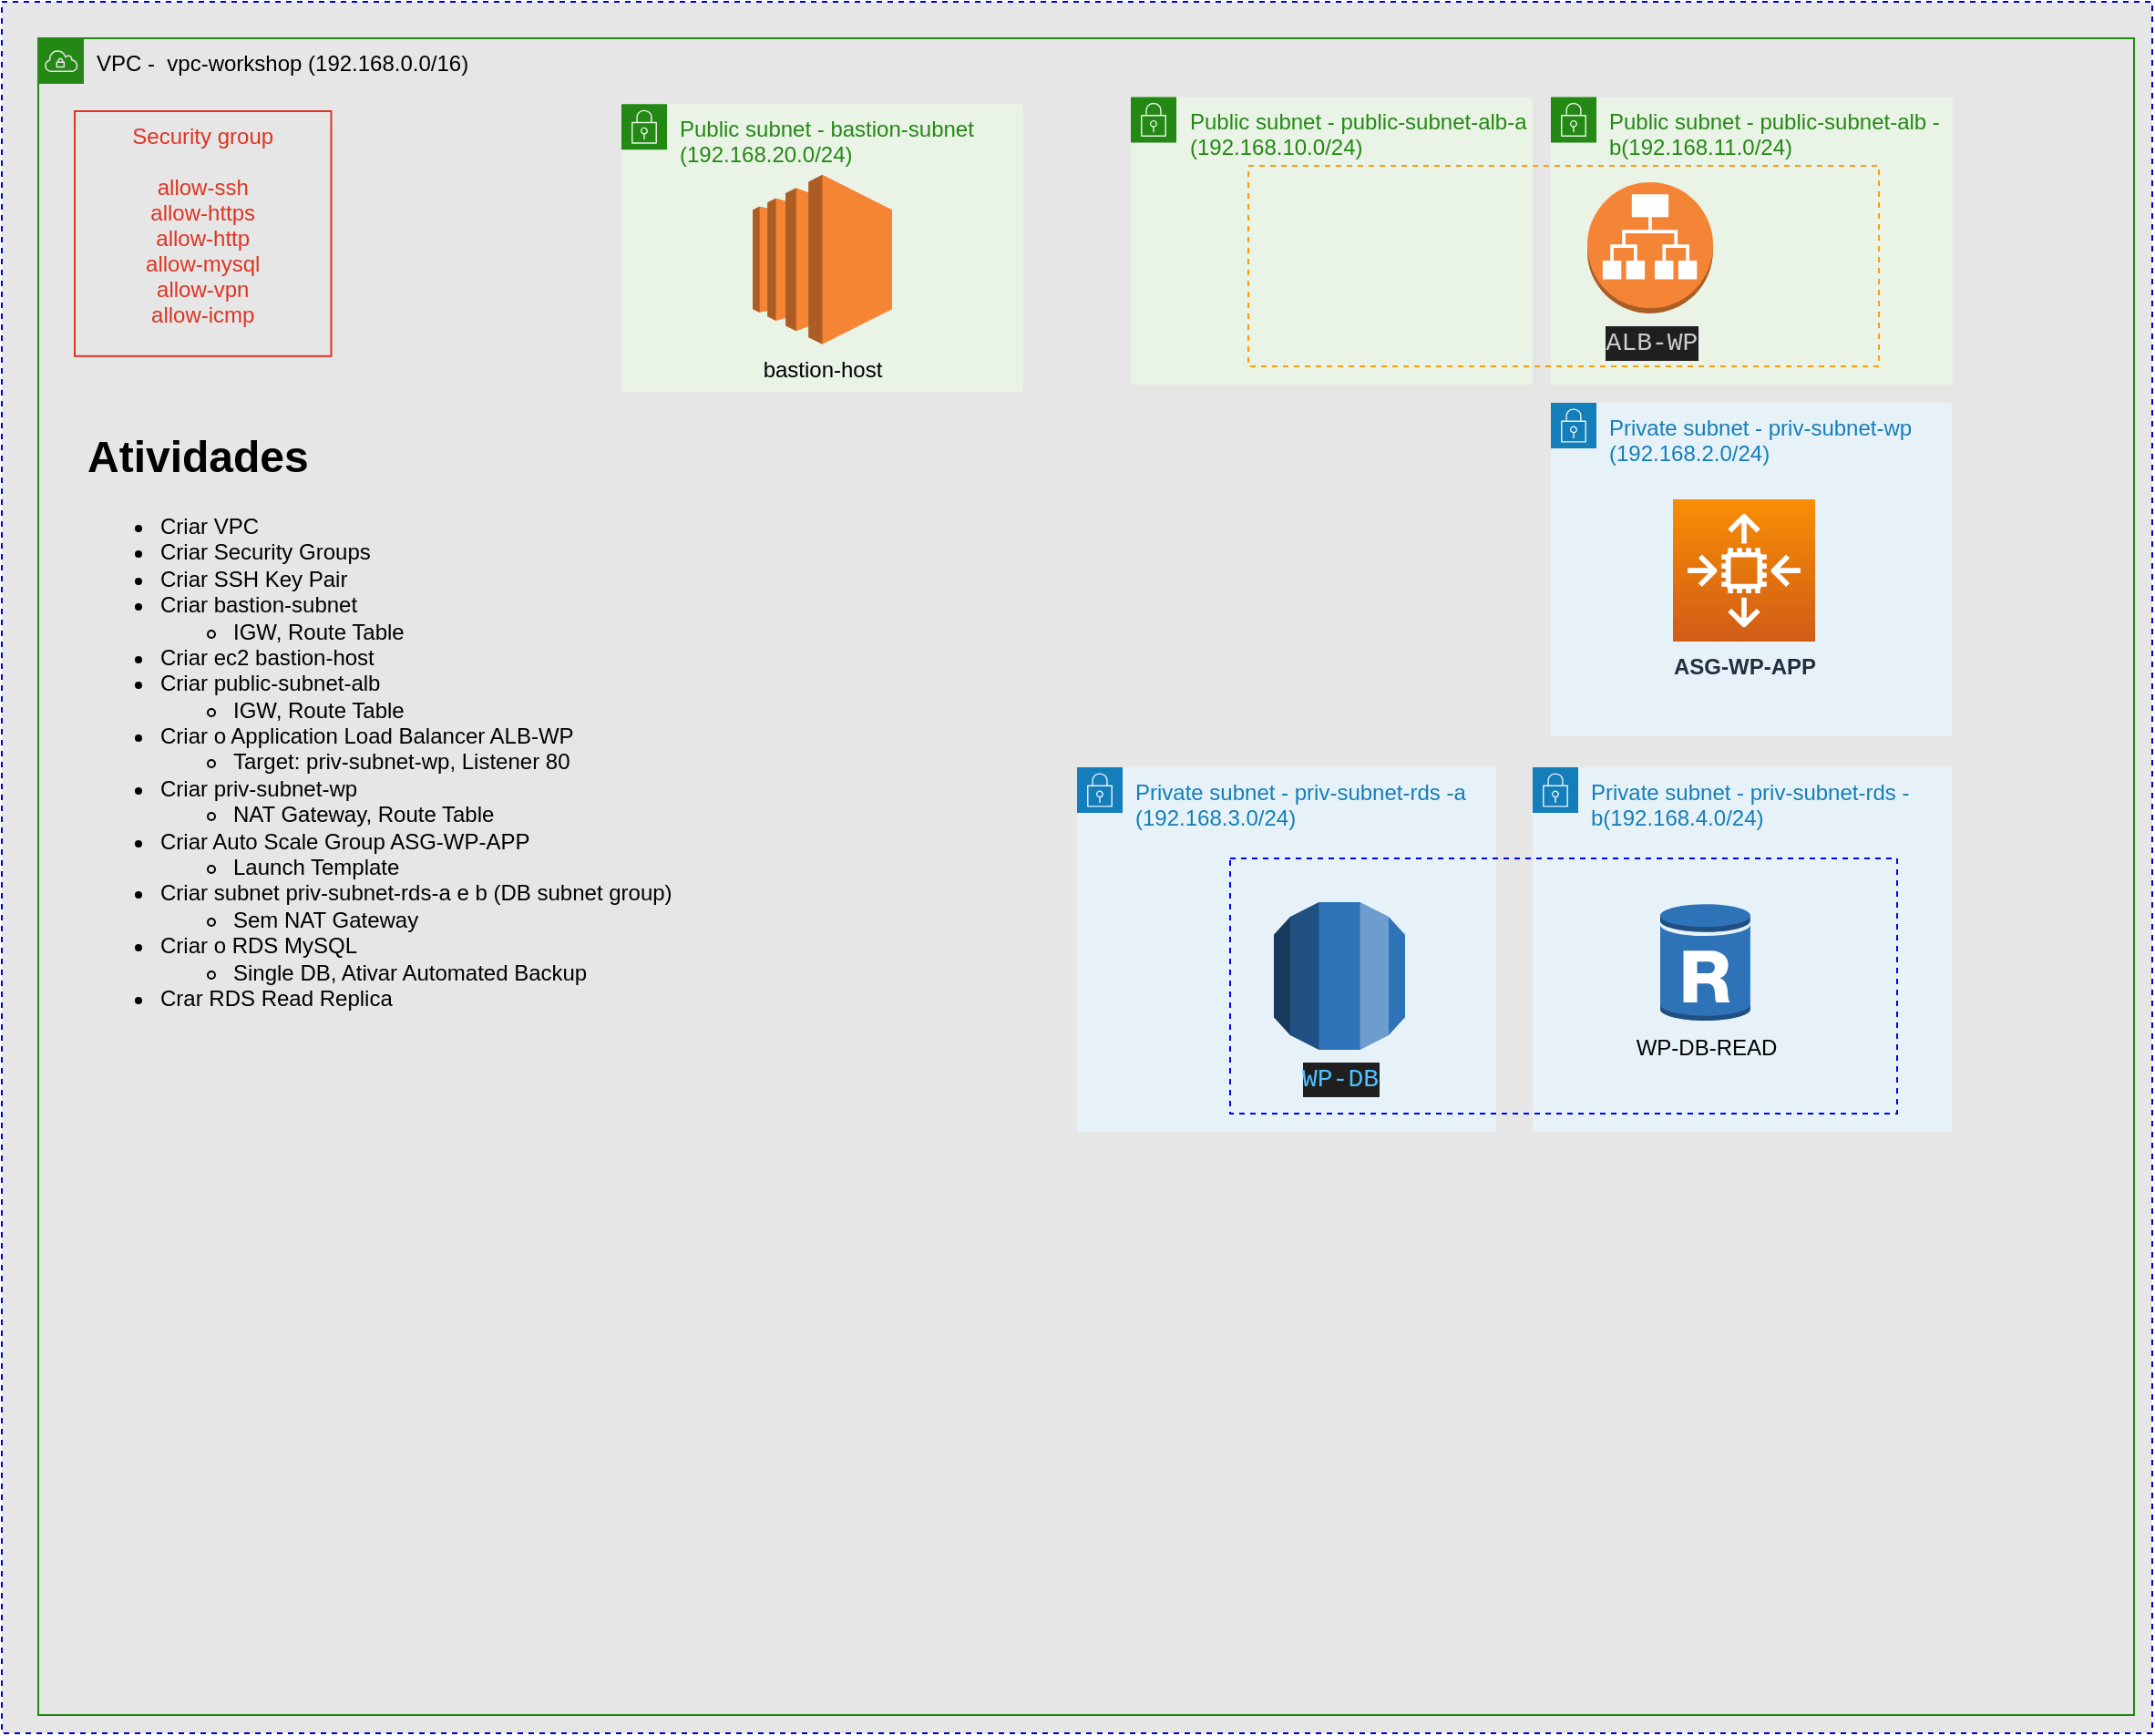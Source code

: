 <mxfile>
    <diagram id="xUTLwPF7feOlR4_8fToR" name="Page-1">
        <mxGraphModel dx="2493" dy="430" grid="1" gridSize="10" guides="1" tooltips="1" connect="1" arrows="1" fold="1" page="1" pageScale="1" pageWidth="827" pageHeight="1169" math="0" shadow="0">
            <root>
                <mxCell id="0"/>
                <mxCell id="1" parent="0"/>
                <mxCell id="25" value="" style="rounded=0;whiteSpace=wrap;html=1;dashed=1;strokeColor=#0000CC;fontColor=#0000CC;fillColor=#E6E6E6;movable=0;resizable=0;rotatable=0;deletable=0;editable=0;connectable=0;" parent="1" vertex="1">
                    <mxGeometry x="-380" y="10" width="1180" height="950" as="geometry"/>
                </mxCell>
                <mxCell id="3" value="Public subnet -&amp;nbsp;public-subnet-alb -b(192.168.11.0/24)" style="points=[[0,0],[0.25,0],[0.5,0],[0.75,0],[1,0],[1,0.25],[1,0.5],[1,0.75],[1,1],[0.75,1],[0.5,1],[0.25,1],[0,1],[0,0.75],[0,0.5],[0,0.25]];outlineConnect=0;gradientColor=none;html=1;whiteSpace=wrap;fontSize=12;fontStyle=0;container=1;pointerEvents=0;collapsible=0;recursiveResize=0;shape=mxgraph.aws4.group;grIcon=mxgraph.aws4.group_security_group;grStroke=0;strokeColor=#248814;fillColor=#E9F3E6;verticalAlign=top;align=left;spacingLeft=30;fontColor=#248814;dashed=0;" parent="1" vertex="1">
                    <mxGeometry x="470" y="62.21" width="220.5" height="157.79" as="geometry"/>
                </mxCell>
                <mxCell id="4" value="Private subnet -&amp;nbsp;priv-subnet-rds -b(192.168.4.0/24)" style="points=[[0,0],[0.25,0],[0.5,0],[0.75,0],[1,0],[1,0.25],[1,0.5],[1,0.75],[1,1],[0.75,1],[0.5,1],[0.25,1],[0,1],[0,0.75],[0,0.5],[0,0.25]];outlineConnect=0;gradientColor=none;html=1;whiteSpace=wrap;fontSize=12;fontStyle=0;container=1;pointerEvents=0;collapsible=0;recursiveResize=0;shape=mxgraph.aws4.group;grIcon=mxgraph.aws4.group_security_group;grStroke=0;strokeColor=#147EBA;fillColor=#E6F2F8;verticalAlign=top;align=left;spacingLeft=30;fontColor=#147EBA;dashed=0;" parent="1" vertex="1">
                    <mxGeometry x="460" y="430" width="230" height="200" as="geometry"/>
                </mxCell>
                <mxCell id="32" value="" style="group;movable=0;resizable=0;rotatable=0;deletable=0;editable=0;connectable=0;" parent="1" vertex="1" connectable="0">
                    <mxGeometry x="-360" y="30" width="1150" height="920" as="geometry"/>
                </mxCell>
                <mxCell id="26" value="&lt;font color=&quot;#000000&quot;&gt;VPC -&amp;nbsp; vpc-workshop (192.168.0.0/16)&lt;/font&gt;" style="points=[[0,0],[0.25,0],[0.5,0],[0.75,0],[1,0],[1,0.25],[1,0.5],[1,0.75],[1,1],[0.75,1],[0.5,1],[0.25,1],[0,1],[0,0.75],[0,0.5],[0,0.25]];outlineConnect=0;gradientColor=none;html=1;whiteSpace=wrap;fontSize=12;fontStyle=0;container=1;pointerEvents=0;collapsible=0;recursiveResize=0;shape=mxgraph.aws4.group;grIcon=mxgraph.aws4.group_vpc;strokeColor=#248814;fillColor=none;verticalAlign=top;align=left;spacingLeft=30;fontColor=#AAB7B8;dashed=0;" parent="32" vertex="1">
                    <mxGeometry width="1150.0" height="920.0" as="geometry"/>
                </mxCell>
                <mxCell id="39" value="&lt;h1&gt;Atividades&lt;/h1&gt;&lt;p&gt;&lt;/p&gt;&lt;ul&gt;&lt;li&gt;Criar VPC&lt;/li&gt;&lt;li&gt;Criar Security Groups&lt;/li&gt;&lt;li&gt;Criar SSH Key Pair&lt;/li&gt;&lt;li&gt;Criar bastion-subnet&lt;/li&gt;&lt;ul&gt;&lt;li&gt;IGW, Route Table&lt;/li&gt;&lt;/ul&gt;&lt;li&gt;Criar ec2 bastion-host&lt;/li&gt;&lt;li&gt;Criar public-subnet-alb&lt;/li&gt;&lt;ul&gt;&lt;li&gt;IGW, Route Table&lt;/li&gt;&lt;/ul&gt;&lt;li&gt;Criar o Application Load Balancer ALB-WP&lt;/li&gt;&lt;ul&gt;&lt;li&gt;Target: priv-subnet-wp, Listener 80&lt;/li&gt;&lt;/ul&gt;&lt;li&gt;Criar priv-subnet-wp&lt;/li&gt;&lt;ul&gt;&lt;li&gt;NAT Gateway, Route Table&lt;/li&gt;&lt;/ul&gt;&lt;li&gt;Criar Auto Scale Group ASG-WP-APP&lt;/li&gt;&lt;ul&gt;&lt;li&gt;Launch Template&lt;/li&gt;&lt;/ul&gt;&lt;li&gt;Criar subnet priv-subnet-rds-a e b (DB subnet group)&lt;/li&gt;&lt;ul&gt;&lt;li&gt;Sem NAT Gateway&lt;/li&gt;&lt;/ul&gt;&lt;li&gt;Criar o RDS MySQL&lt;/li&gt;&lt;ul&gt;&lt;li&gt;Single DB, Ativar Automated Backup&lt;/li&gt;&lt;/ul&gt;&lt;li&gt;Crar RDS Read Replica&lt;/li&gt;&lt;/ul&gt;&lt;p&gt;&lt;/p&gt;" style="text;html=1;strokeColor=none;fillColor=none;spacing=5;spacingTop=-20;whiteSpace=wrap;overflow=hidden;rounded=0;fontColor=#000000;" parent="26" vertex="1">
                    <mxGeometry x="22" y="210" width="488" height="680" as="geometry"/>
                </mxCell>
                <mxCell id="40" value="Private subnet -&amp;nbsp;priv-subnet-rds -a (192.168.3.0/24)" style="points=[[0,0],[0.25,0],[0.5,0],[0.75,0],[1,0],[1,0.25],[1,0.5],[1,0.75],[1,1],[0.75,1],[0.5,1],[0.25,1],[0,1],[0,0.75],[0,0.5],[0,0.25]];outlineConnect=0;gradientColor=none;html=1;whiteSpace=wrap;fontSize=12;fontStyle=0;container=1;pointerEvents=0;collapsible=0;recursiveResize=0;shape=mxgraph.aws4.group;grIcon=mxgraph.aws4.group_security_group;grStroke=0;strokeColor=#147EBA;fillColor=#E6F2F8;verticalAlign=top;align=left;spacingLeft=30;fontColor=#147EBA;dashed=0;" parent="26" vertex="1">
                    <mxGeometry x="570" y="400" width="230" height="200" as="geometry"/>
                </mxCell>
                <mxCell id="41" value="&lt;div style=&quot;color: rgb(204, 204, 204); background-color: rgb(31, 31, 31); font-family: Consolas, &amp;quot;Courier New&amp;quot;, monospace; font-size: 14px; line-height: 19px;&quot;&gt;&lt;span style=&quot;color: #4fc1ff;&quot;&gt;WP-DB&lt;/span&gt;&lt;/div&gt;" style="outlineConnect=0;dashed=0;verticalLabelPosition=bottom;verticalAlign=top;align=center;html=1;shape=mxgraph.aws3.rds;fillColor=#2E73B8;gradientColor=none;" parent="26" vertex="1">
                    <mxGeometry x="678" y="474" width="72" height="81" as="geometry"/>
                </mxCell>
                <mxCell id="43" value="" style="rounded=0;whiteSpace=wrap;html=1;fontColor=#000000;fillColor=none;dashed=1;strokeColor=#0000FF;" parent="26" vertex="1">
                    <mxGeometry x="654" y="450" width="366" height="140" as="geometry"/>
                </mxCell>
                <mxCell id="45" value="WP-DB-READ" style="outlineConnect=0;dashed=0;verticalLabelPosition=bottom;verticalAlign=top;align=center;html=1;shape=mxgraph.aws3.rds_db_instance_read_replica;fillColor=#2E73B8;gradientColor=none;strokeColor=#0000FF;fontColor=#000000;" parent="32" vertex="1">
                    <mxGeometry x="890" y="474" width="49.5" height="66" as="geometry"/>
                </mxCell>
                <mxCell id="2" value="&lt;div style=&quot;color: rgb(204, 204, 204); background-color: rgb(31, 31, 31); font-family: Consolas, &amp;quot;Courier New&amp;quot;, monospace; font-size: 14px; line-height: 19px;&quot;&gt;ALB-WP&lt;/div&gt;" style="outlineConnect=0;dashed=0;verticalLabelPosition=bottom;verticalAlign=top;align=center;html=1;shape=mxgraph.aws3.application_load_balancer;fillColor=#F58536;gradientColor=none;" parent="32" vertex="1">
                    <mxGeometry x="850" y="78.99" width="69" height="72" as="geometry"/>
                </mxCell>
                <mxCell id="7" value="Private subnet -&amp;nbsp;priv-subnet-wp (192.168.2.0/24)" style="points=[[0,0],[0.25,0],[0.5,0],[0.75,0],[1,0],[1,0.25],[1,0.5],[1,0.75],[1,1],[0.75,1],[0.5,1],[0.25,1],[0,1],[0,0.75],[0,0.5],[0,0.25]];outlineConnect=0;gradientColor=none;html=1;whiteSpace=wrap;fontSize=12;fontStyle=0;container=1;pointerEvents=0;collapsible=0;recursiveResize=0;shape=mxgraph.aws4.group;grIcon=mxgraph.aws4.group_security_group;grStroke=0;strokeColor=#147EBA;fillColor=#E6F2F8;verticalAlign=top;align=left;spacingLeft=30;fontColor=#147EBA;dashed=0;" parent="1" vertex="1">
                    <mxGeometry x="470" y="230" width="220" height="183.05" as="geometry"/>
                </mxCell>
                <mxCell id="34" value="&lt;b&gt;ASG-WP-APP&lt;/b&gt;" style="sketch=0;points=[[0,0,0],[0.25,0,0],[0.5,0,0],[0.75,0,0],[1,0,0],[0,1,0],[0.25,1,0],[0.5,1,0],[0.75,1,0],[1,1,0],[0,0.25,0],[0,0.5,0],[0,0.75,0],[1,0.25,0],[1,0.5,0],[1,0.75,0]];outlineConnect=0;fontColor=#232F3E;gradientColor=#F78E04;gradientDirection=north;fillColor=#D05C17;strokeColor=#ffffff;dashed=0;verticalLabelPosition=bottom;verticalAlign=top;align=center;html=1;fontSize=12;fontStyle=0;aspect=fixed;shape=mxgraph.aws4.resourceIcon;resIcon=mxgraph.aws4.auto_scaling2;" parent="7" vertex="1">
                    <mxGeometry x="67" y="53" width="78" height="78" as="geometry"/>
                </mxCell>
                <mxCell id="27" value="Security group&#10;&#10;allow-ssh&#10;allow-https&#10;allow-http&#10;allow-mysql&#10;allow-vpn&#10;allow-icmp" style="fillColor=none;strokeColor=#DD3522;verticalAlign=top;fontStyle=0;fontColor=#DD3522;" parent="1" vertex="1">
                    <mxGeometry x="-339.995" y="70.002" width="140.722" height="134.407" as="geometry"/>
                </mxCell>
                <mxCell id="35" value="Public subnet -&amp;nbsp;bastion-subnet (192.168.20.0/24)" style="points=[[0,0],[0.25,0],[0.5,0],[0.75,0],[1,0],[1,0.25],[1,0.5],[1,0.75],[1,1],[0.75,1],[0.5,1],[0.25,1],[0,1],[0,0.75],[0,0.5],[0,0.25]];outlineConnect=0;gradientColor=none;html=1;whiteSpace=wrap;fontSize=12;fontStyle=0;container=1;pointerEvents=0;collapsible=0;recursiveResize=0;shape=mxgraph.aws4.group;grIcon=mxgraph.aws4.group_security_group;grStroke=0;strokeColor=#248814;fillColor=#E9F3E6;verticalAlign=top;align=left;spacingLeft=30;fontColor=#248814;dashed=0;" parent="1" vertex="1">
                    <mxGeometry x="-40" y="66.1" width="220.5" height="157.79" as="geometry"/>
                </mxCell>
                <mxCell id="37" value="bastion-host" style="outlineConnect=0;dashed=0;verticalLabelPosition=bottom;verticalAlign=top;align=center;html=1;shape=mxgraph.aws3.ec2;fillColor=#F58534;gradientColor=none;fontColor=#000000;" parent="35" vertex="1">
                    <mxGeometry x="72" y="38.79" width="76.5" height="93" as="geometry"/>
                </mxCell>
                <mxCell id="46" value="Public subnet -&amp;nbsp;public-subnet-alb-a (192.168.10.0/24)" style="points=[[0,0],[0.25,0],[0.5,0],[0.75,0],[1,0],[1,0.25],[1,0.5],[1,0.75],[1,1],[0.75,1],[0.5,1],[0.25,1],[0,1],[0,0.75],[0,0.5],[0,0.25]];outlineConnect=0;gradientColor=none;html=1;whiteSpace=wrap;fontSize=12;fontStyle=0;container=1;pointerEvents=0;collapsible=0;recursiveResize=0;shape=mxgraph.aws4.group;grIcon=mxgraph.aws4.group_security_group;grStroke=0;strokeColor=#248814;fillColor=#E9F3E6;verticalAlign=top;align=left;spacingLeft=30;fontColor=#248814;dashed=0;" parent="1" vertex="1">
                    <mxGeometry x="239.5" y="62.21" width="220.5" height="157.79" as="geometry"/>
                </mxCell>
                <mxCell id="49" value="" style="rounded=0;whiteSpace=wrap;html=1;fontColor=#000000;fillColor=none;dashed=1;strokeColor=#FF9C07;" parent="1" vertex="1">
                    <mxGeometry x="304" y="100" width="346" height="110" as="geometry"/>
                </mxCell>
            </root>
        </mxGraphModel>
    </diagram>
</mxfile>